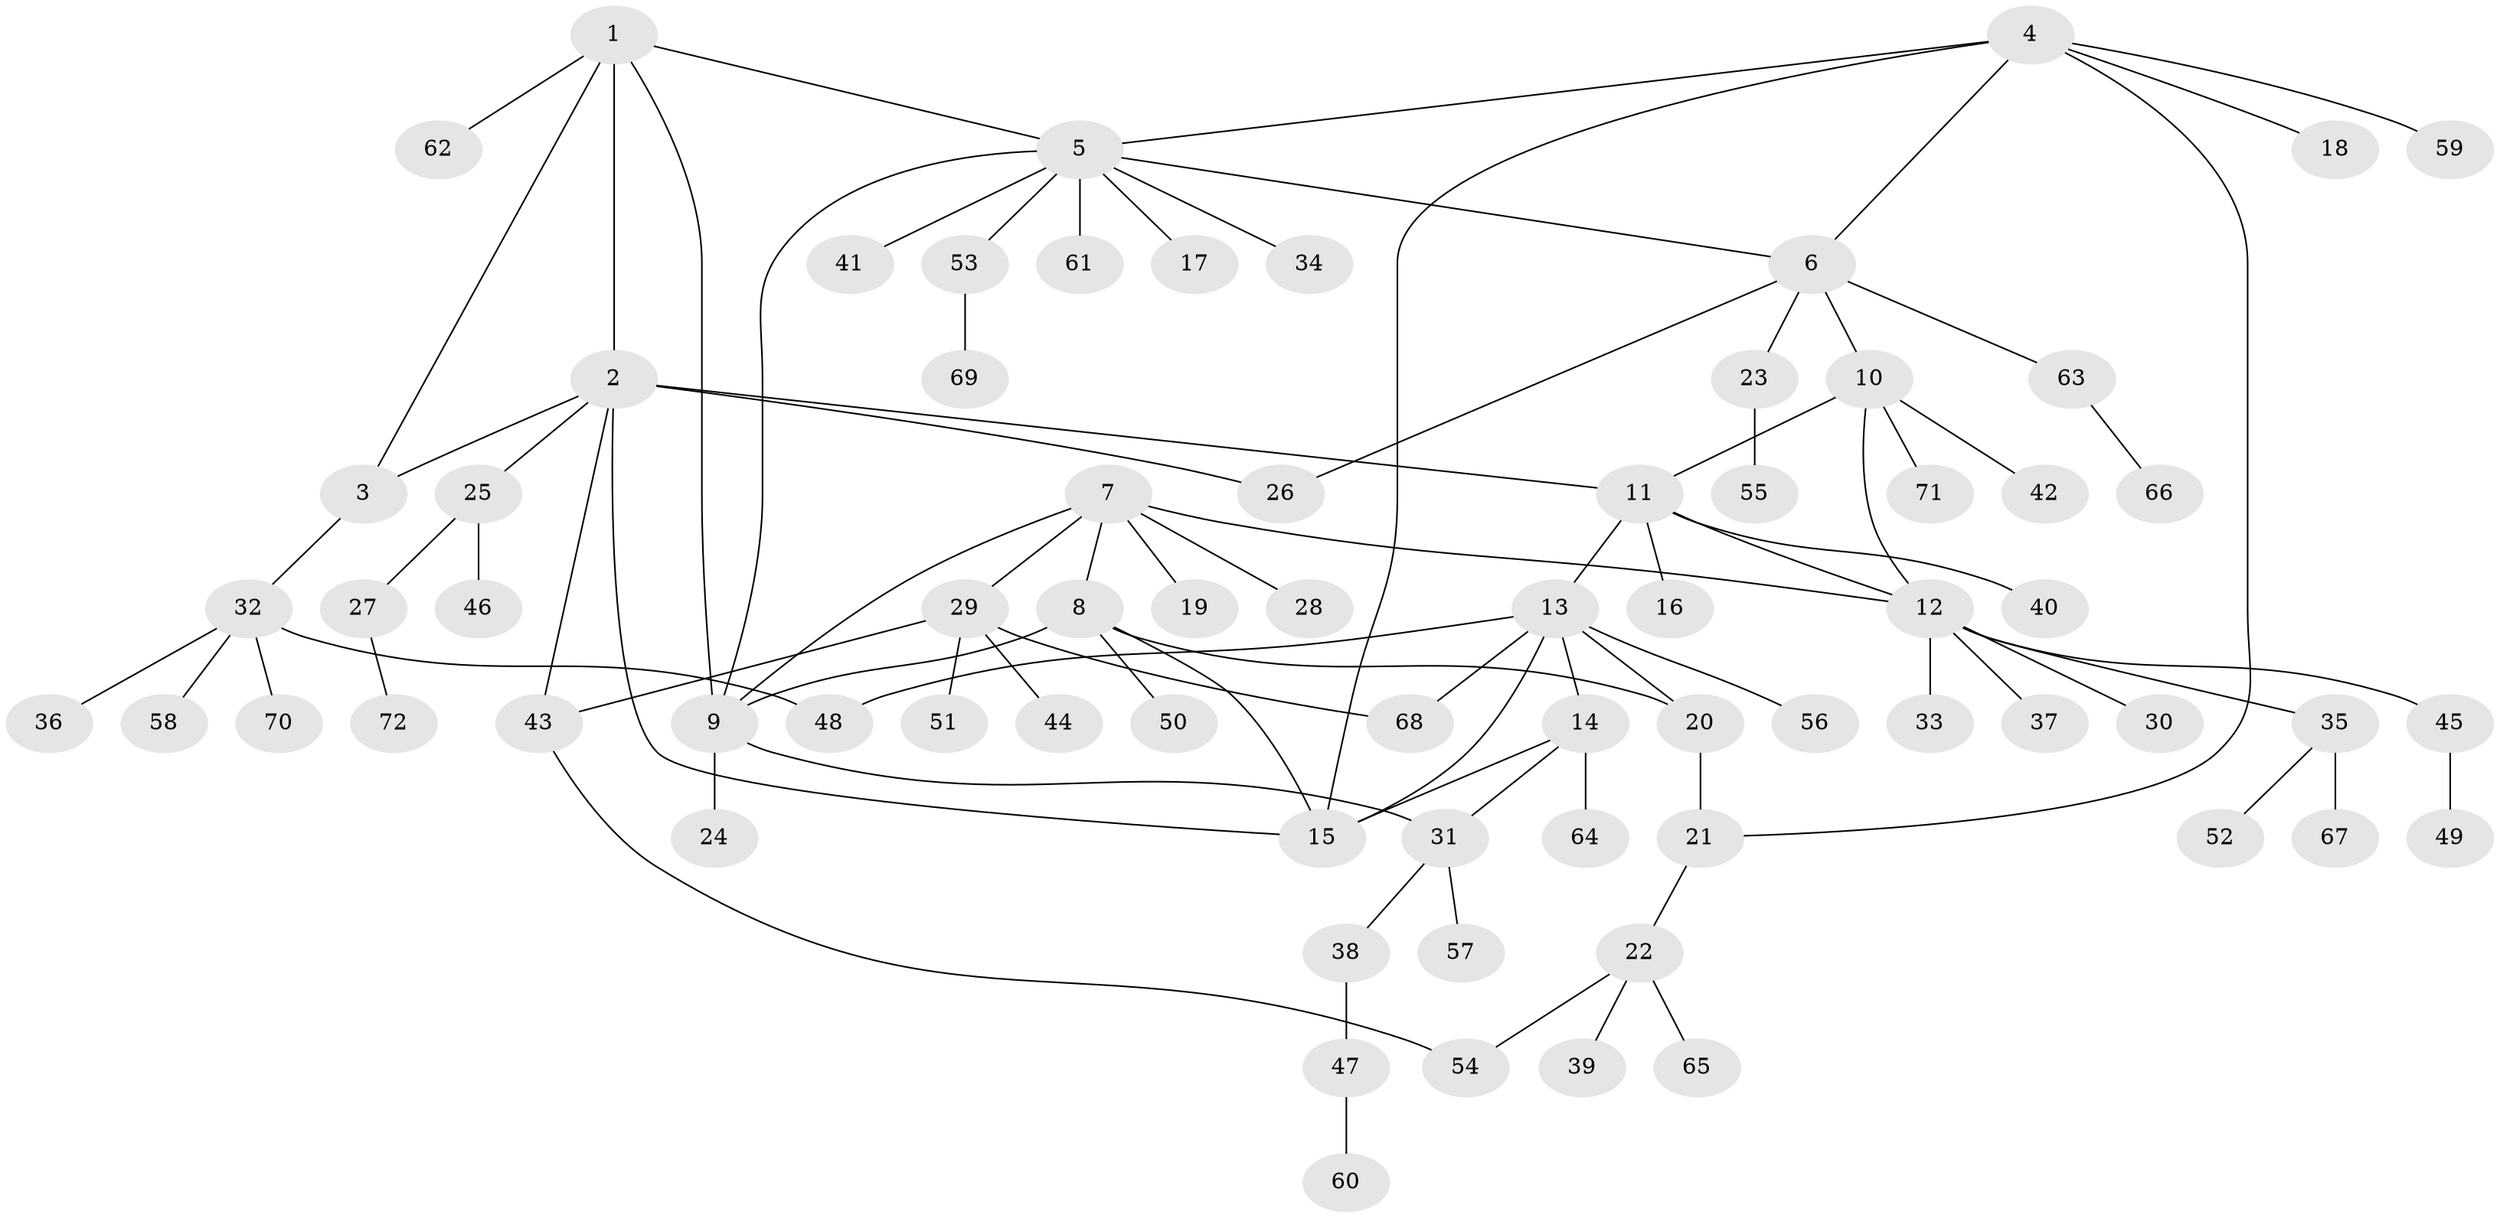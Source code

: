 // Generated by graph-tools (version 1.1) at 2025/26/03/09/25 03:26:47]
// undirected, 72 vertices, 90 edges
graph export_dot {
graph [start="1"]
  node [color=gray90,style=filled];
  1;
  2;
  3;
  4;
  5;
  6;
  7;
  8;
  9;
  10;
  11;
  12;
  13;
  14;
  15;
  16;
  17;
  18;
  19;
  20;
  21;
  22;
  23;
  24;
  25;
  26;
  27;
  28;
  29;
  30;
  31;
  32;
  33;
  34;
  35;
  36;
  37;
  38;
  39;
  40;
  41;
  42;
  43;
  44;
  45;
  46;
  47;
  48;
  49;
  50;
  51;
  52;
  53;
  54;
  55;
  56;
  57;
  58;
  59;
  60;
  61;
  62;
  63;
  64;
  65;
  66;
  67;
  68;
  69;
  70;
  71;
  72;
  1 -- 2;
  1 -- 3;
  1 -- 5;
  1 -- 9;
  1 -- 62;
  2 -- 3;
  2 -- 11;
  2 -- 15;
  2 -- 25;
  2 -- 26;
  2 -- 43;
  3 -- 32;
  4 -- 5;
  4 -- 6;
  4 -- 15;
  4 -- 18;
  4 -- 21;
  4 -- 59;
  5 -- 6;
  5 -- 9;
  5 -- 17;
  5 -- 34;
  5 -- 41;
  5 -- 53;
  5 -- 61;
  6 -- 10;
  6 -- 23;
  6 -- 26;
  6 -- 63;
  7 -- 8;
  7 -- 9;
  7 -- 12;
  7 -- 19;
  7 -- 28;
  7 -- 29;
  8 -- 9;
  8 -- 15;
  8 -- 20;
  8 -- 50;
  9 -- 24;
  9 -- 31;
  10 -- 11;
  10 -- 12;
  10 -- 42;
  10 -- 71;
  11 -- 12;
  11 -- 13;
  11 -- 16;
  11 -- 40;
  12 -- 30;
  12 -- 33;
  12 -- 35;
  12 -- 37;
  12 -- 45;
  13 -- 14;
  13 -- 15;
  13 -- 20;
  13 -- 48;
  13 -- 56;
  13 -- 68;
  14 -- 15;
  14 -- 31;
  14 -- 64;
  20 -- 21;
  21 -- 22;
  22 -- 39;
  22 -- 54;
  22 -- 65;
  23 -- 55;
  25 -- 27;
  25 -- 46;
  27 -- 72;
  29 -- 43;
  29 -- 44;
  29 -- 51;
  29 -- 68;
  31 -- 38;
  31 -- 57;
  32 -- 36;
  32 -- 48;
  32 -- 58;
  32 -- 70;
  35 -- 52;
  35 -- 67;
  38 -- 47;
  43 -- 54;
  45 -- 49;
  47 -- 60;
  53 -- 69;
  63 -- 66;
}
